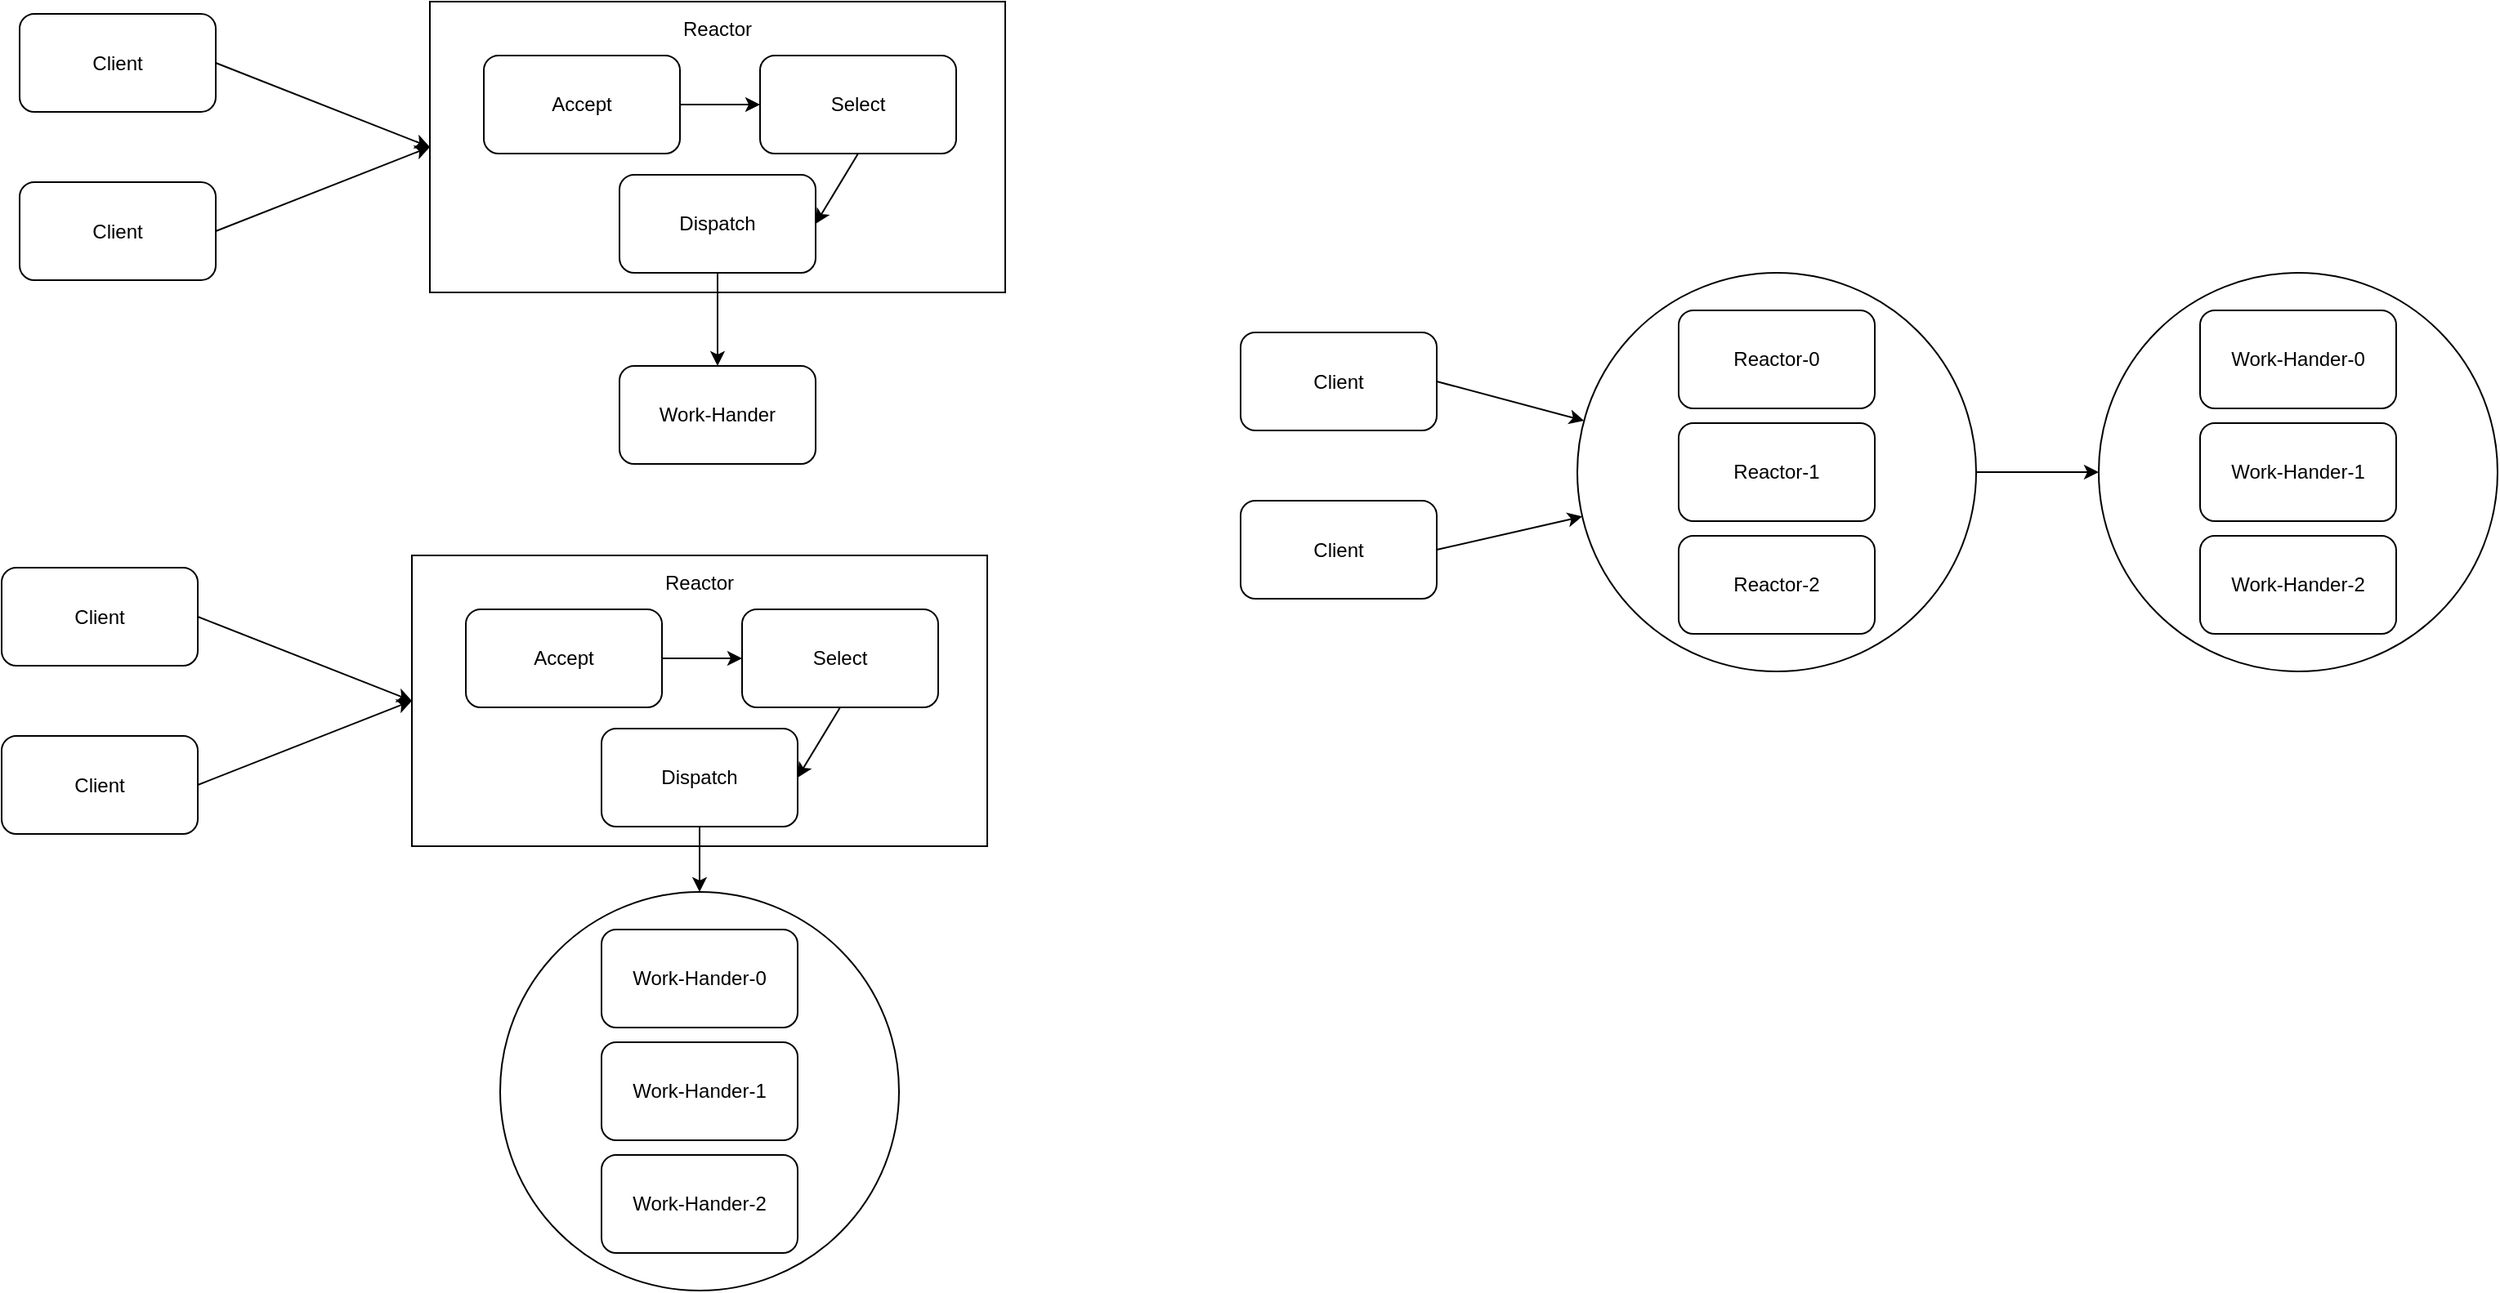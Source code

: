 <mxfile version="13.9.9" type="device"><diagram id="KeJ3WRwcaAcsA2D6qpvP" name="第 1 页"><mxGraphModel dx="1824" dy="856" grid="0" gridSize="10" guides="1" tooltips="1" connect="1" arrows="1" fold="1" page="1" pageScale="1" pageWidth="827" pageHeight="1169" math="0" shadow="0"><root><mxCell id="0"/><mxCell id="1" parent="0"/><mxCell id="wwSi_-bQTK98EQnr8p2m-8" style="edgeStyle=none;rounded=0;orthogonalLoop=1;jettySize=auto;html=1;exitX=1;exitY=0.5;exitDx=0;exitDy=0;entryX=0;entryY=0.5;entryDx=0;entryDy=0;" edge="1" parent="1" source="wwSi_-bQTK98EQnr8p2m-1" target="wwSi_-bQTK98EQnr8p2m-3"><mxGeometry relative="1" as="geometry"/></mxCell><mxCell id="wwSi_-bQTK98EQnr8p2m-1" value="Client" style="rounded=1;whiteSpace=wrap;html=1;" vertex="1" parent="1"><mxGeometry x="101" y="50.5" width="120" height="60" as="geometry"/></mxCell><mxCell id="wwSi_-bQTK98EQnr8p2m-7" style="rounded=0;orthogonalLoop=1;jettySize=auto;html=1;exitX=1;exitY=0.5;exitDx=0;exitDy=0;entryX=0;entryY=0.5;entryDx=0;entryDy=0;" edge="1" parent="1" source="wwSi_-bQTK98EQnr8p2m-2" target="wwSi_-bQTK98EQnr8p2m-3"><mxGeometry relative="1" as="geometry"/></mxCell><mxCell id="wwSi_-bQTK98EQnr8p2m-2" value="Client" style="rounded=1;whiteSpace=wrap;html=1;" vertex="1" parent="1"><mxGeometry x="101" y="153.5" width="120" height="60" as="geometry"/></mxCell><mxCell id="wwSi_-bQTK98EQnr8p2m-3" value="Reactor&lt;br&gt;&lt;br&gt;&lt;br&gt;&lt;br&gt;&lt;br&gt;&lt;br&gt;&lt;br&gt;&lt;br&gt;&lt;br&gt;&amp;nbsp;&lt;br&gt;&lt;br&gt;" style="rounded=0;whiteSpace=wrap;html=1;" vertex="1" parent="1"><mxGeometry x="352" y="43" width="352" height="178" as="geometry"/></mxCell><mxCell id="wwSi_-bQTK98EQnr8p2m-16" style="edgeStyle=none;rounded=0;orthogonalLoop=1;jettySize=auto;html=1;exitX=0.5;exitY=1;exitDx=0;exitDy=0;entryX=0.5;entryY=0;entryDx=0;entryDy=0;" edge="1" parent="1" source="wwSi_-bQTK98EQnr8p2m-9" target="wwSi_-bQTK98EQnr8p2m-12"><mxGeometry relative="1" as="geometry"/></mxCell><mxCell id="wwSi_-bQTK98EQnr8p2m-9" value="Dispatch" style="rounded=1;whiteSpace=wrap;html=1;" vertex="1" parent="1"><mxGeometry x="468" y="149" width="120" height="60" as="geometry"/></mxCell><mxCell id="wwSi_-bQTK98EQnr8p2m-15" style="edgeStyle=none;rounded=0;orthogonalLoop=1;jettySize=auto;html=1;exitX=0.5;exitY=1;exitDx=0;exitDy=0;entryX=1;entryY=0.5;entryDx=0;entryDy=0;" edge="1" parent="1" source="wwSi_-bQTK98EQnr8p2m-10" target="wwSi_-bQTK98EQnr8p2m-9"><mxGeometry relative="1" as="geometry"/></mxCell><mxCell id="wwSi_-bQTK98EQnr8p2m-10" value="Select" style="rounded=1;whiteSpace=wrap;html=1;" vertex="1" parent="1"><mxGeometry x="554" y="76" width="120" height="60" as="geometry"/></mxCell><mxCell id="wwSi_-bQTK98EQnr8p2m-13" style="edgeStyle=none;rounded=0;orthogonalLoop=1;jettySize=auto;html=1;exitX=1;exitY=0.5;exitDx=0;exitDy=0;entryX=0;entryY=0.5;entryDx=0;entryDy=0;" edge="1" parent="1" source="wwSi_-bQTK98EQnr8p2m-11" target="wwSi_-bQTK98EQnr8p2m-10"><mxGeometry relative="1" as="geometry"/></mxCell><mxCell id="wwSi_-bQTK98EQnr8p2m-11" value="Accept" style="rounded=1;whiteSpace=wrap;html=1;" vertex="1" parent="1"><mxGeometry x="385" y="76" width="120" height="60" as="geometry"/></mxCell><mxCell id="wwSi_-bQTK98EQnr8p2m-12" value="Work-Hander" style="rounded=1;whiteSpace=wrap;html=1;" vertex="1" parent="1"><mxGeometry x="468" y="266" width="120" height="60" as="geometry"/></mxCell><mxCell id="wwSi_-bQTK98EQnr8p2m-17" style="edgeStyle=none;rounded=0;orthogonalLoop=1;jettySize=auto;html=1;exitX=1;exitY=0.5;exitDx=0;exitDy=0;entryX=0;entryY=0.5;entryDx=0;entryDy=0;" edge="1" parent="1" source="wwSi_-bQTK98EQnr8p2m-18" target="wwSi_-bQTK98EQnr8p2m-21"><mxGeometry relative="1" as="geometry"/></mxCell><mxCell id="wwSi_-bQTK98EQnr8p2m-18" value="Client" style="rounded=1;whiteSpace=wrap;html=1;" vertex="1" parent="1"><mxGeometry x="90" y="389.5" width="120" height="60" as="geometry"/></mxCell><mxCell id="wwSi_-bQTK98EQnr8p2m-19" style="rounded=0;orthogonalLoop=1;jettySize=auto;html=1;exitX=1;exitY=0.5;exitDx=0;exitDy=0;entryX=0;entryY=0.5;entryDx=0;entryDy=0;" edge="1" parent="1" source="wwSi_-bQTK98EQnr8p2m-20" target="wwSi_-bQTK98EQnr8p2m-21"><mxGeometry relative="1" as="geometry"/></mxCell><mxCell id="wwSi_-bQTK98EQnr8p2m-20" value="Client" style="rounded=1;whiteSpace=wrap;html=1;" vertex="1" parent="1"><mxGeometry x="90" y="492.5" width="120" height="60" as="geometry"/></mxCell><mxCell id="wwSi_-bQTK98EQnr8p2m-21" value="Reactor&lt;br&gt;&lt;br&gt;&lt;br&gt;&lt;br&gt;&lt;br&gt;&lt;br&gt;&lt;br&gt;&lt;br&gt;&lt;br&gt;&amp;nbsp;&lt;br&gt;&lt;br&gt;" style="rounded=0;whiteSpace=wrap;html=1;" vertex="1" parent="1"><mxGeometry x="341" y="382" width="352" height="178" as="geometry"/></mxCell><mxCell id="wwSi_-bQTK98EQnr8p2m-22" style="edgeStyle=none;rounded=0;orthogonalLoop=1;jettySize=auto;html=1;exitX=0.5;exitY=1;exitDx=0;exitDy=0;entryX=0.5;entryY=0;entryDx=0;entryDy=0;" edge="1" parent="1" source="wwSi_-bQTK98EQnr8p2m-23" target="wwSi_-bQTK98EQnr8p2m-29"><mxGeometry relative="1" as="geometry"><mxPoint x="517" y="614" as="targetPoint"/></mxGeometry></mxCell><mxCell id="wwSi_-bQTK98EQnr8p2m-23" value="Dispatch" style="rounded=1;whiteSpace=wrap;html=1;" vertex="1" parent="1"><mxGeometry x="457" y="488" width="120" height="60" as="geometry"/></mxCell><mxCell id="wwSi_-bQTK98EQnr8p2m-24" style="edgeStyle=none;rounded=0;orthogonalLoop=1;jettySize=auto;html=1;exitX=0.5;exitY=1;exitDx=0;exitDy=0;entryX=1;entryY=0.5;entryDx=0;entryDy=0;" edge="1" parent="1" source="wwSi_-bQTK98EQnr8p2m-25" target="wwSi_-bQTK98EQnr8p2m-23"><mxGeometry relative="1" as="geometry"/></mxCell><mxCell id="wwSi_-bQTK98EQnr8p2m-25" value="Select" style="rounded=1;whiteSpace=wrap;html=1;" vertex="1" parent="1"><mxGeometry x="543" y="415" width="120" height="60" as="geometry"/></mxCell><mxCell id="wwSi_-bQTK98EQnr8p2m-26" style="edgeStyle=none;rounded=0;orthogonalLoop=1;jettySize=auto;html=1;exitX=1;exitY=0.5;exitDx=0;exitDy=0;entryX=0;entryY=0.5;entryDx=0;entryDy=0;" edge="1" parent="1" source="wwSi_-bQTK98EQnr8p2m-27" target="wwSi_-bQTK98EQnr8p2m-25"><mxGeometry relative="1" as="geometry"/></mxCell><mxCell id="wwSi_-bQTK98EQnr8p2m-27" value="Accept" style="rounded=1;whiteSpace=wrap;html=1;" vertex="1" parent="1"><mxGeometry x="374" y="415" width="120" height="60" as="geometry"/></mxCell><mxCell id="wwSi_-bQTK98EQnr8p2m-33" value="" style="group" vertex="1" connectable="0" parent="1"><mxGeometry x="395" y="588" width="244" height="244" as="geometry"/></mxCell><mxCell id="wwSi_-bQTK98EQnr8p2m-29" value="" style="ellipse;whiteSpace=wrap;html=1;aspect=fixed;" vertex="1" parent="wwSi_-bQTK98EQnr8p2m-33"><mxGeometry width="244" height="244" as="geometry"/></mxCell><mxCell id="wwSi_-bQTK98EQnr8p2m-30" value="Work-Hander-0" style="rounded=1;whiteSpace=wrap;html=1;" vertex="1" parent="wwSi_-bQTK98EQnr8p2m-33"><mxGeometry x="62" y="23" width="120" height="60" as="geometry"/></mxCell><mxCell id="wwSi_-bQTK98EQnr8p2m-31" value="Work-Hander-1" style="rounded=1;whiteSpace=wrap;html=1;" vertex="1" parent="wwSi_-bQTK98EQnr8p2m-33"><mxGeometry x="62" y="92" width="120" height="60" as="geometry"/></mxCell><mxCell id="wwSi_-bQTK98EQnr8p2m-32" value="Work-Hander-2" style="rounded=1;whiteSpace=wrap;html=1;" vertex="1" parent="wwSi_-bQTK98EQnr8p2m-33"><mxGeometry x="62" y="161" width="120" height="60" as="geometry"/></mxCell><mxCell id="wwSi_-bQTK98EQnr8p2m-34" style="edgeStyle=none;rounded=0;orthogonalLoop=1;jettySize=auto;html=1;exitX=1;exitY=0.5;exitDx=0;exitDy=0;" edge="1" parent="1" source="wwSi_-bQTK98EQnr8p2m-35" target="wwSi_-bQTK98EQnr8p2m-52"><mxGeometry relative="1" as="geometry"><mxPoint x="1099" y="327" as="targetPoint"/></mxGeometry></mxCell><mxCell id="wwSi_-bQTK98EQnr8p2m-35" value="Client" style="rounded=1;whiteSpace=wrap;html=1;" vertex="1" parent="1"><mxGeometry x="848" y="245.5" width="120" height="60" as="geometry"/></mxCell><mxCell id="wwSi_-bQTK98EQnr8p2m-36" style="rounded=0;orthogonalLoop=1;jettySize=auto;html=1;exitX=1;exitY=0.5;exitDx=0;exitDy=0;" edge="1" parent="1" source="wwSi_-bQTK98EQnr8p2m-37" target="wwSi_-bQTK98EQnr8p2m-52"><mxGeometry relative="1" as="geometry"><mxPoint x="1099" y="327" as="targetPoint"/></mxGeometry></mxCell><mxCell id="wwSi_-bQTK98EQnr8p2m-37" value="Client" style="rounded=1;whiteSpace=wrap;html=1;" vertex="1" parent="1"><mxGeometry x="848" y="348.5" width="120" height="60" as="geometry"/></mxCell><mxCell id="wwSi_-bQTK98EQnr8p2m-45" value="" style="group" vertex="1" connectable="0" parent="1"><mxGeometry x="1373" y="209" width="244" height="244" as="geometry"/></mxCell><mxCell id="wwSi_-bQTK98EQnr8p2m-46" value="" style="ellipse;whiteSpace=wrap;html=1;aspect=fixed;" vertex="1" parent="wwSi_-bQTK98EQnr8p2m-45"><mxGeometry width="244" height="244" as="geometry"/></mxCell><mxCell id="wwSi_-bQTK98EQnr8p2m-47" value="Work-Hander-0" style="rounded=1;whiteSpace=wrap;html=1;" vertex="1" parent="wwSi_-bQTK98EQnr8p2m-45"><mxGeometry x="62" y="23" width="120" height="60" as="geometry"/></mxCell><mxCell id="wwSi_-bQTK98EQnr8p2m-48" value="Work-Hander-1" style="rounded=1;whiteSpace=wrap;html=1;" vertex="1" parent="wwSi_-bQTK98EQnr8p2m-45"><mxGeometry x="62" y="92" width="120" height="60" as="geometry"/></mxCell><mxCell id="wwSi_-bQTK98EQnr8p2m-49" value="Work-Hander-2" style="rounded=1;whiteSpace=wrap;html=1;" vertex="1" parent="wwSi_-bQTK98EQnr8p2m-45"><mxGeometry x="62" y="161" width="120" height="60" as="geometry"/></mxCell><mxCell id="wwSi_-bQTK98EQnr8p2m-51" value="" style="group" vertex="1" connectable="0" parent="1"><mxGeometry x="1054" y="209" width="244" height="244" as="geometry"/></mxCell><mxCell id="wwSi_-bQTK98EQnr8p2m-52" value="" style="ellipse;whiteSpace=wrap;html=1;aspect=fixed;" vertex="1" parent="wwSi_-bQTK98EQnr8p2m-51"><mxGeometry width="244" height="244" as="geometry"/></mxCell><mxCell id="wwSi_-bQTK98EQnr8p2m-53" value="Reactor-0" style="rounded=1;whiteSpace=wrap;html=1;" vertex="1" parent="wwSi_-bQTK98EQnr8p2m-51"><mxGeometry x="62" y="23" width="120" height="60" as="geometry"/></mxCell><mxCell id="wwSi_-bQTK98EQnr8p2m-54" value="Reactor-1" style="rounded=1;whiteSpace=wrap;html=1;" vertex="1" parent="wwSi_-bQTK98EQnr8p2m-51"><mxGeometry x="62" y="92" width="120" height="60" as="geometry"/></mxCell><mxCell id="wwSi_-bQTK98EQnr8p2m-55" value="Reactor-2" style="rounded=1;whiteSpace=wrap;html=1;" vertex="1" parent="wwSi_-bQTK98EQnr8p2m-51"><mxGeometry x="62" y="161" width="120" height="60" as="geometry"/></mxCell><mxCell id="wwSi_-bQTK98EQnr8p2m-56" style="edgeStyle=none;rounded=0;orthogonalLoop=1;jettySize=auto;html=1;exitX=1;exitY=0.5;exitDx=0;exitDy=0;" edge="1" parent="1" source="wwSi_-bQTK98EQnr8p2m-52" target="wwSi_-bQTK98EQnr8p2m-46"><mxGeometry relative="1" as="geometry"/></mxCell></root></mxGraphModel></diagram></mxfile>